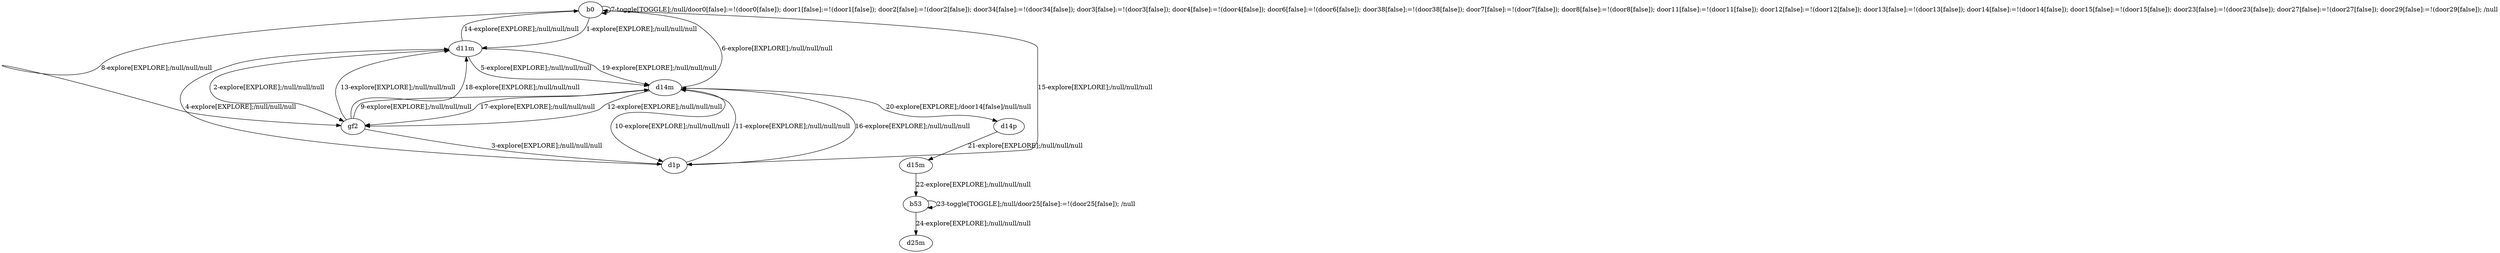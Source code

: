 # Total number of goals covered by this test: 1
# d15m --> b53

digraph g {
"b0" -> "d11m" [label = "1-explore[EXPLORE];/null/null/null"];
"d11m" -> "gf2" [label = "2-explore[EXPLORE];/null/null/null"];
"gf2" -> "d1p" [label = "3-explore[EXPLORE];/null/null/null"];
"d1p" -> "d11m" [label = "4-explore[EXPLORE];/null/null/null"];
"d11m" -> "d14m" [label = "5-explore[EXPLORE];/null/null/null"];
"d14m" -> "b0" [label = "6-explore[EXPLORE];/null/null/null"];
"b0" -> "b0" [label = "7-toggle[TOGGLE];/null/door0[false]:=!(door0[false]); door1[false]:=!(door1[false]); door2[false]:=!(door2[false]); door34[false]:=!(door34[false]); door3[false]:=!(door3[false]); door4[false]:=!(door4[false]); door6[false]:=!(door6[false]); door38[false]:=!(door38[false]); door7[false]:=!(door7[false]); door8[false]:=!(door8[false]); door11[false]:=!(door11[false]); door12[false]:=!(door12[false]); door13[false]:=!(door13[false]); door14[false]:=!(door14[false]); door15[false]:=!(door15[false]); door23[false]:=!(door23[false]); door27[false]:=!(door27[false]); door29[false]:=!(door29[false]); /null"];
"b0" -> "gf2" [label = "8-explore[EXPLORE];/null/null/null"];
"gf2" -> "d14m" [label = "9-explore[EXPLORE];/null/null/null"];
"d14m" -> "d1p" [label = "10-explore[EXPLORE];/null/null/null"];
"d1p" -> "d14m" [label = "11-explore[EXPLORE];/null/null/null"];
"d14m" -> "gf2" [label = "12-explore[EXPLORE];/null/null/null"];
"gf2" -> "d11m" [label = "13-explore[EXPLORE];/null/null/null"];
"d11m" -> "b0" [label = "14-explore[EXPLORE];/null/null/null"];
"b0" -> "d1p" [label = "15-explore[EXPLORE];/null/null/null"];
"d1p" -> "d14m" [label = "16-explore[EXPLORE];/null/null/null"];
"d14m" -> "gf2" [label = "17-explore[EXPLORE];/null/null/null"];
"gf2" -> "d11m" [label = "18-explore[EXPLORE];/null/null/null"];
"d11m" -> "d14m" [label = "19-explore[EXPLORE];/null/null/null"];
"d14m" -> "d14p" [label = "20-explore[EXPLORE];/door14[false]/null/null"];
"d14p" -> "d15m" [label = "21-explore[EXPLORE];/null/null/null"];
"d15m" -> "b53" [label = "22-explore[EXPLORE];/null/null/null"];
"b53" -> "b53" [label = "23-toggle[TOGGLE];/null/door25[false]:=!(door25[false]); /null"];
"b53" -> "d25m" [label = "24-explore[EXPLORE];/null/null/null"];
}